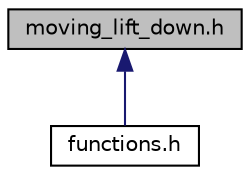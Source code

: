 digraph "moving_lift_down.h"
{
 // LATEX_PDF_SIZE
  edge [fontname="Helvetica",fontsize="10",labelfontname="Helvetica",labelfontsize="10"];
  node [fontname="Helvetica",fontsize="10",shape=record];
  Node1 [label="moving_lift_down.h",height=0.2,width=0.4,color="black", fillcolor="grey75", style="filled", fontcolor="black",tooltip="contains declaration for structure moving_lift_down function that changes the direction of lift...."];
  Node1 -> Node2 [dir="back",color="midnightblue",fontsize="10",style="solid",fontname="Helvetica"];
  Node2 [label="functions.h",height=0.2,width=0.4,color="black", fillcolor="white", style="filled",URL="$functions_8h.html",tooltip="Simply contains all the headers of the different function."];
}
